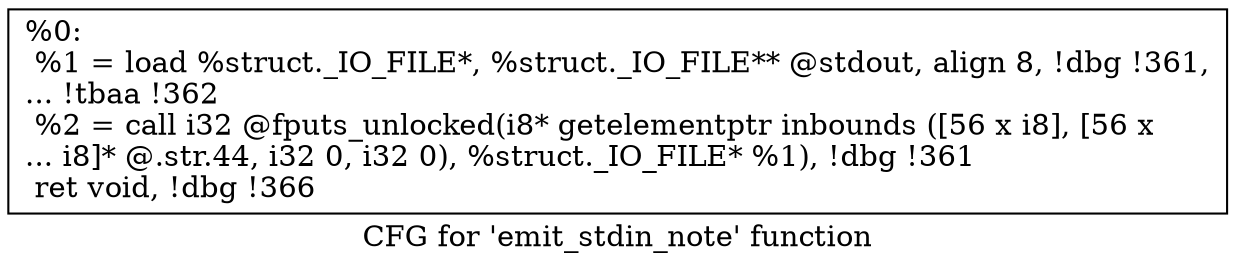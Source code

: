digraph "CFG for 'emit_stdin_note' function" {
	label="CFG for 'emit_stdin_note' function";

	Node0x195c040 [shape=record,label="{%0:\l  %1 = load %struct._IO_FILE*, %struct._IO_FILE** @stdout, align 8, !dbg !361,\l... !tbaa !362\l  %2 = call i32 @fputs_unlocked(i8* getelementptr inbounds ([56 x i8], [56 x\l... i8]* @.str.44, i32 0, i32 0), %struct._IO_FILE* %1), !dbg !361\l  ret void, !dbg !366\l}"];
}
